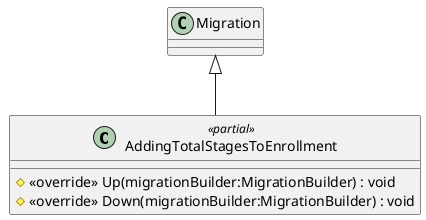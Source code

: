 @startuml
class AddingTotalStagesToEnrollment <<partial>> {
    # <<override>> Up(migrationBuilder:MigrationBuilder) : void
    # <<override>> Down(migrationBuilder:MigrationBuilder) : void
}
Migration <|-- AddingTotalStagesToEnrollment
@enduml
